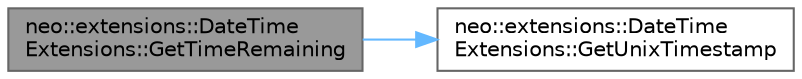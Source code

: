 digraph "neo::extensions::DateTimeExtensions::GetTimeRemaining"
{
 // LATEX_PDF_SIZE
  bgcolor="transparent";
  edge [fontname=Helvetica,fontsize=10,labelfontname=Helvetica,labelfontsize=10];
  node [fontname=Helvetica,fontsize=10,shape=box,height=0.2,width=0.4];
  rankdir="LR";
  Node1 [id="Node000001",label="neo::extensions::DateTime\lExtensions::GetTimeRemaining",height=0.2,width=0.4,color="gray40", fillcolor="grey60", style="filled", fontcolor="black",tooltip="Calculate time remaining until timeout."];
  Node1 -> Node2 [id="edge1_Node000001_Node000002",color="steelblue1",style="solid",tooltip=" "];
  Node2 [id="Node000002",label="neo::extensions::DateTime\lExtensions::GetUnixTimestamp",height=0.2,width=0.4,color="grey40", fillcolor="white", style="filled",URL="$classneo_1_1extensions_1_1_date_time_extensions.html#a085011f7f04eec824158d02ae18649a3",tooltip="Get current Unix timestamp in seconds."];
}
